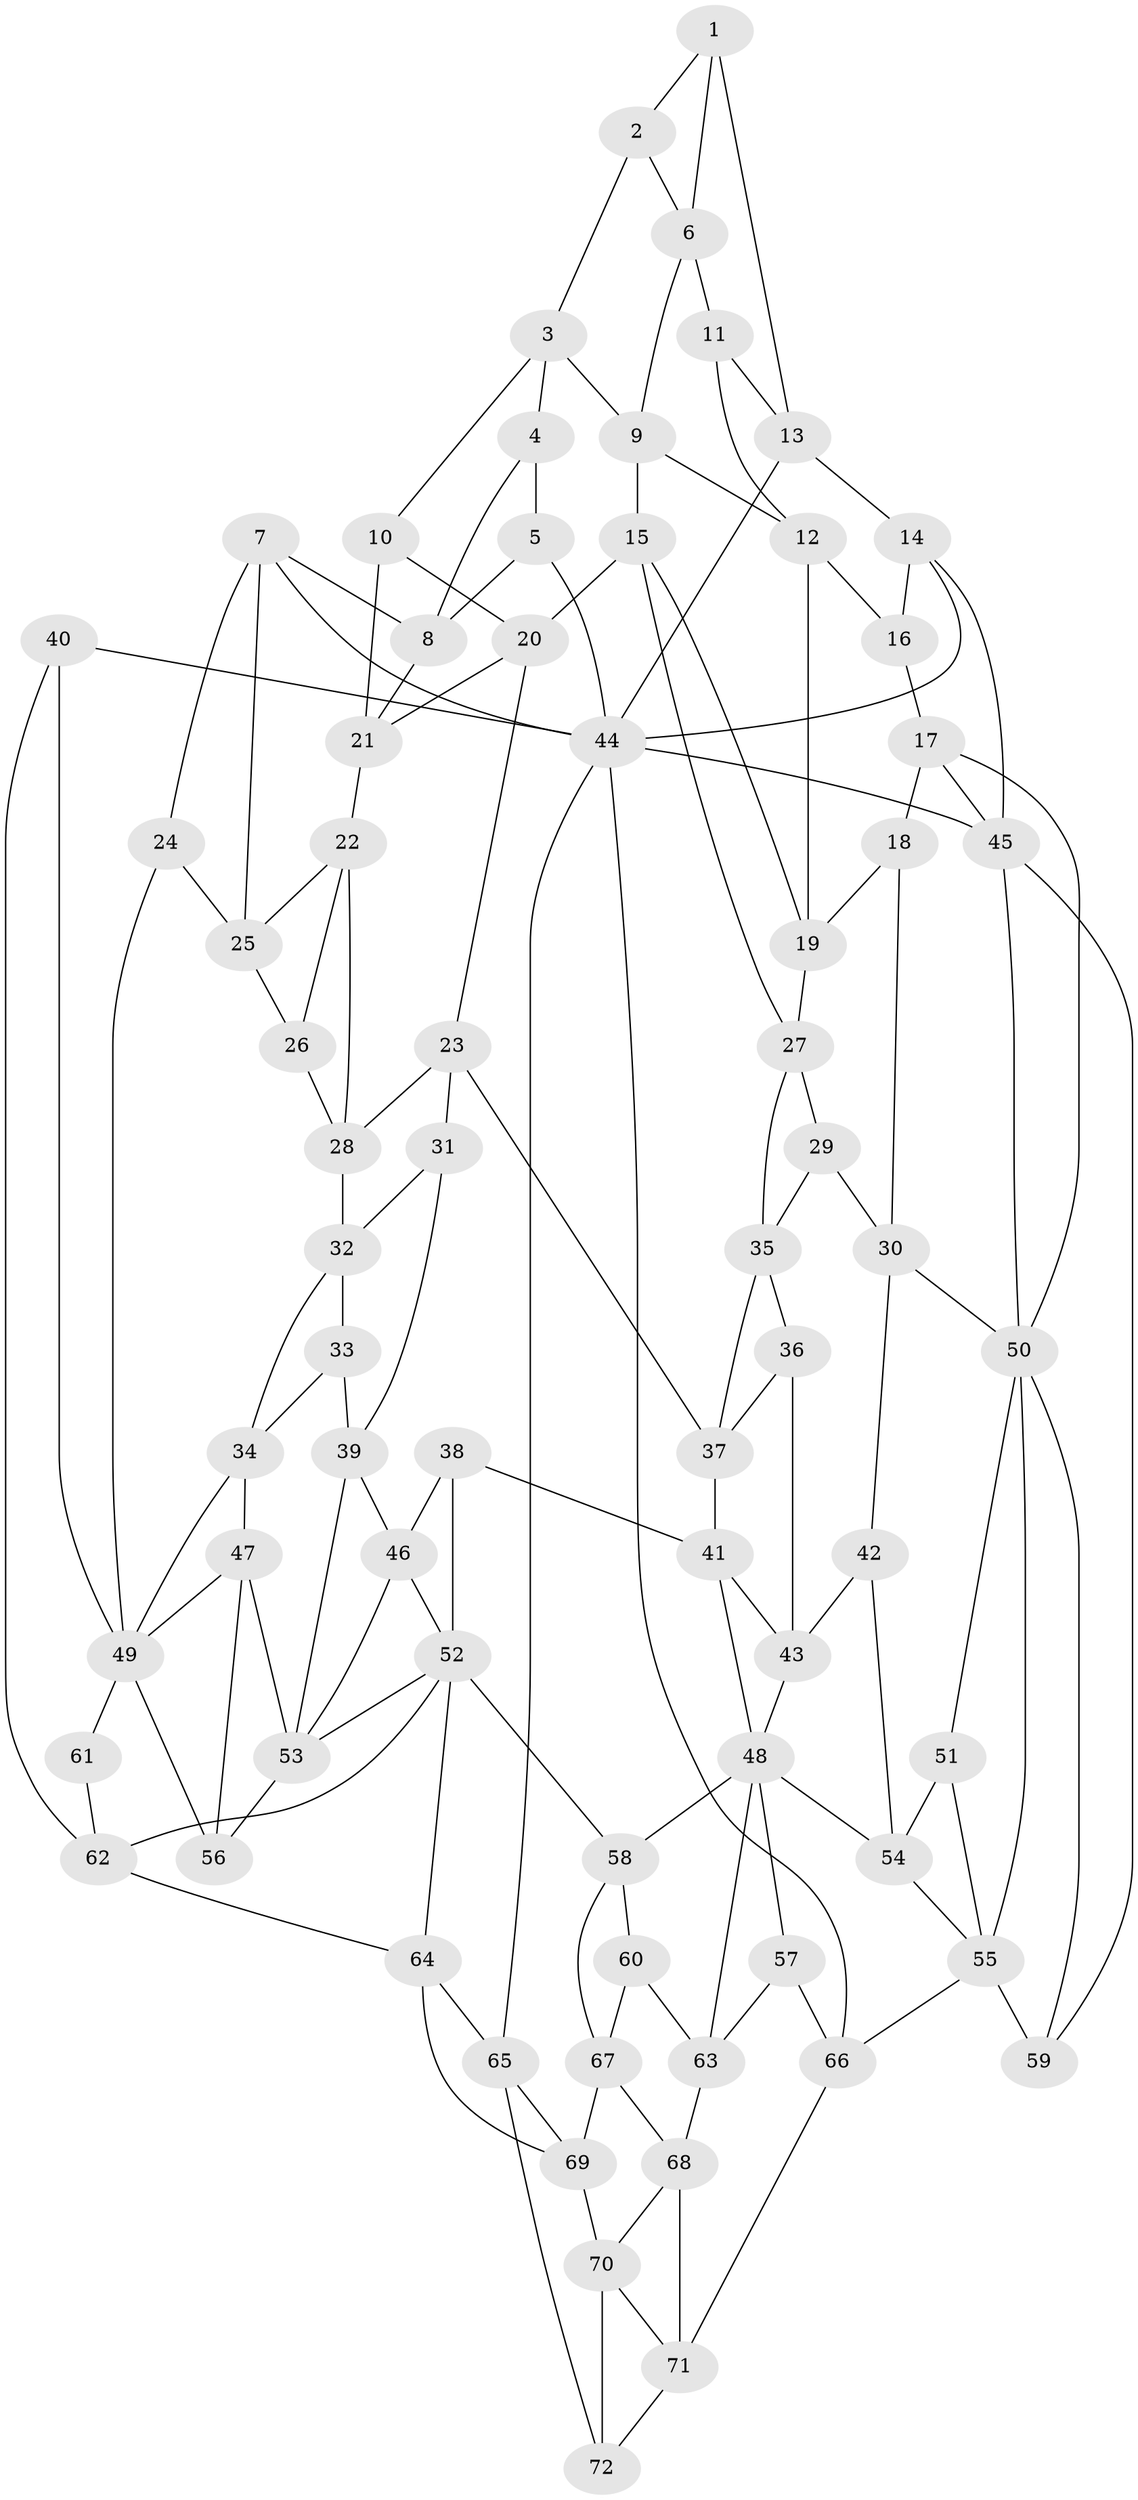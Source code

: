 // original degree distribution, {3: 0.020833333333333332, 5: 0.4930555555555556, 6: 0.24305555555555555, 4: 0.24305555555555555}
// Generated by graph-tools (version 1.1) at 2025/51/03/09/25 03:51:04]
// undirected, 72 vertices, 139 edges
graph export_dot {
graph [start="1"]
  node [color=gray90,style=filled];
  1;
  2;
  3;
  4;
  5;
  6;
  7;
  8;
  9;
  10;
  11;
  12;
  13;
  14;
  15;
  16;
  17;
  18;
  19;
  20;
  21;
  22;
  23;
  24;
  25;
  26;
  27;
  28;
  29;
  30;
  31;
  32;
  33;
  34;
  35;
  36;
  37;
  38;
  39;
  40;
  41;
  42;
  43;
  44;
  45;
  46;
  47;
  48;
  49;
  50;
  51;
  52;
  53;
  54;
  55;
  56;
  57;
  58;
  59;
  60;
  61;
  62;
  63;
  64;
  65;
  66;
  67;
  68;
  69;
  70;
  71;
  72;
  1 -- 2 [weight=1.0];
  1 -- 6 [weight=1.0];
  1 -- 13 [weight=1.0];
  2 -- 3 [weight=1.0];
  2 -- 6 [weight=1.0];
  3 -- 4 [weight=1.0];
  3 -- 9 [weight=1.0];
  3 -- 10 [weight=1.0];
  4 -- 5 [weight=1.0];
  4 -- 8 [weight=1.0];
  5 -- 8 [weight=1.0];
  5 -- 44 [weight=1.0];
  6 -- 9 [weight=1.0];
  6 -- 11 [weight=1.0];
  7 -- 8 [weight=1.0];
  7 -- 24 [weight=1.0];
  7 -- 25 [weight=1.0];
  7 -- 44 [weight=1.0];
  8 -- 21 [weight=1.0];
  9 -- 12 [weight=1.0];
  9 -- 15 [weight=1.0];
  10 -- 20 [weight=1.0];
  10 -- 21 [weight=1.0];
  11 -- 12 [weight=1.0];
  11 -- 13 [weight=1.0];
  12 -- 16 [weight=1.0];
  12 -- 19 [weight=1.0];
  13 -- 14 [weight=1.0];
  13 -- 44 [weight=1.0];
  14 -- 16 [weight=1.0];
  14 -- 44 [weight=1.0];
  14 -- 45 [weight=1.0];
  15 -- 19 [weight=1.0];
  15 -- 20 [weight=1.0];
  15 -- 27 [weight=1.0];
  16 -- 17 [weight=1.0];
  17 -- 18 [weight=1.0];
  17 -- 45 [weight=1.0];
  17 -- 50 [weight=1.0];
  18 -- 19 [weight=1.0];
  18 -- 30 [weight=1.0];
  19 -- 27 [weight=1.0];
  20 -- 21 [weight=1.0];
  20 -- 23 [weight=1.0];
  21 -- 22 [weight=1.0];
  22 -- 25 [weight=1.0];
  22 -- 26 [weight=1.0];
  22 -- 28 [weight=1.0];
  23 -- 28 [weight=1.0];
  23 -- 31 [weight=1.0];
  23 -- 37 [weight=1.0];
  24 -- 25 [weight=1.0];
  24 -- 49 [weight=1.0];
  25 -- 26 [weight=1.0];
  26 -- 28 [weight=1.0];
  27 -- 29 [weight=1.0];
  27 -- 35 [weight=1.0];
  28 -- 32 [weight=1.0];
  29 -- 30 [weight=1.0];
  29 -- 35 [weight=1.0];
  30 -- 42 [weight=1.0];
  30 -- 50 [weight=1.0];
  31 -- 32 [weight=1.0];
  31 -- 39 [weight=1.0];
  32 -- 33 [weight=1.0];
  32 -- 34 [weight=1.0];
  33 -- 34 [weight=1.0];
  33 -- 39 [weight=1.0];
  34 -- 47 [weight=1.0];
  34 -- 49 [weight=1.0];
  35 -- 36 [weight=1.0];
  35 -- 37 [weight=1.0];
  36 -- 37 [weight=1.0];
  36 -- 43 [weight=1.0];
  37 -- 41 [weight=1.0];
  38 -- 41 [weight=1.0];
  38 -- 46 [weight=1.0];
  38 -- 52 [weight=1.0];
  39 -- 46 [weight=1.0];
  39 -- 53 [weight=1.0];
  40 -- 44 [weight=1.0];
  40 -- 49 [weight=1.0];
  40 -- 62 [weight=1.0];
  41 -- 43 [weight=1.0];
  41 -- 48 [weight=1.0];
  42 -- 43 [weight=2.0];
  42 -- 54 [weight=1.0];
  43 -- 48 [weight=1.0];
  44 -- 45 [weight=1.0];
  44 -- 65 [weight=1.0];
  44 -- 66 [weight=1.0];
  45 -- 50 [weight=1.0];
  45 -- 59 [weight=1.0];
  46 -- 52 [weight=1.0];
  46 -- 53 [weight=1.0];
  47 -- 49 [weight=1.0];
  47 -- 53 [weight=1.0];
  47 -- 56 [weight=1.0];
  48 -- 54 [weight=1.0];
  48 -- 57 [weight=1.0];
  48 -- 58 [weight=1.0];
  48 -- 63 [weight=1.0];
  49 -- 56 [weight=1.0];
  49 -- 61 [weight=1.0];
  50 -- 51 [weight=1.0];
  50 -- 55 [weight=1.0];
  50 -- 59 [weight=1.0];
  51 -- 54 [weight=3.0];
  51 -- 55 [weight=1.0];
  52 -- 53 [weight=1.0];
  52 -- 58 [weight=1.0];
  52 -- 62 [weight=1.0];
  52 -- 64 [weight=1.0];
  53 -- 56 [weight=1.0];
  54 -- 55 [weight=1.0];
  55 -- 59 [weight=2.0];
  55 -- 66 [weight=1.0];
  57 -- 63 [weight=1.0];
  57 -- 66 [weight=1.0];
  58 -- 60 [weight=1.0];
  58 -- 67 [weight=1.0];
  60 -- 63 [weight=1.0];
  60 -- 67 [weight=1.0];
  61 -- 62 [weight=1.0];
  62 -- 64 [weight=1.0];
  63 -- 68 [weight=1.0];
  64 -- 65 [weight=1.0];
  64 -- 69 [weight=1.0];
  65 -- 69 [weight=1.0];
  65 -- 72 [weight=1.0];
  66 -- 71 [weight=1.0];
  67 -- 68 [weight=1.0];
  67 -- 69 [weight=1.0];
  68 -- 70 [weight=1.0];
  68 -- 71 [weight=1.0];
  69 -- 70 [weight=1.0];
  70 -- 71 [weight=1.0];
  70 -- 72 [weight=1.0];
  71 -- 72 [weight=1.0];
}
